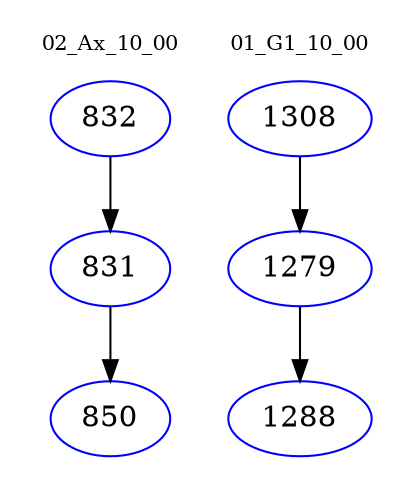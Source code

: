 digraph{
subgraph cluster_0 {
color = white
label = "02_Ax_10_00";
fontsize=10;
T0_832 [label="832", color="blue"]
T0_832 -> T0_831 [color="black"]
T0_831 [label="831", color="blue"]
T0_831 -> T0_850 [color="black"]
T0_850 [label="850", color="blue"]
}
subgraph cluster_1 {
color = white
label = "01_G1_10_00";
fontsize=10;
T1_1308 [label="1308", color="blue"]
T1_1308 -> T1_1279 [color="black"]
T1_1279 [label="1279", color="blue"]
T1_1279 -> T1_1288 [color="black"]
T1_1288 [label="1288", color="blue"]
}
}
